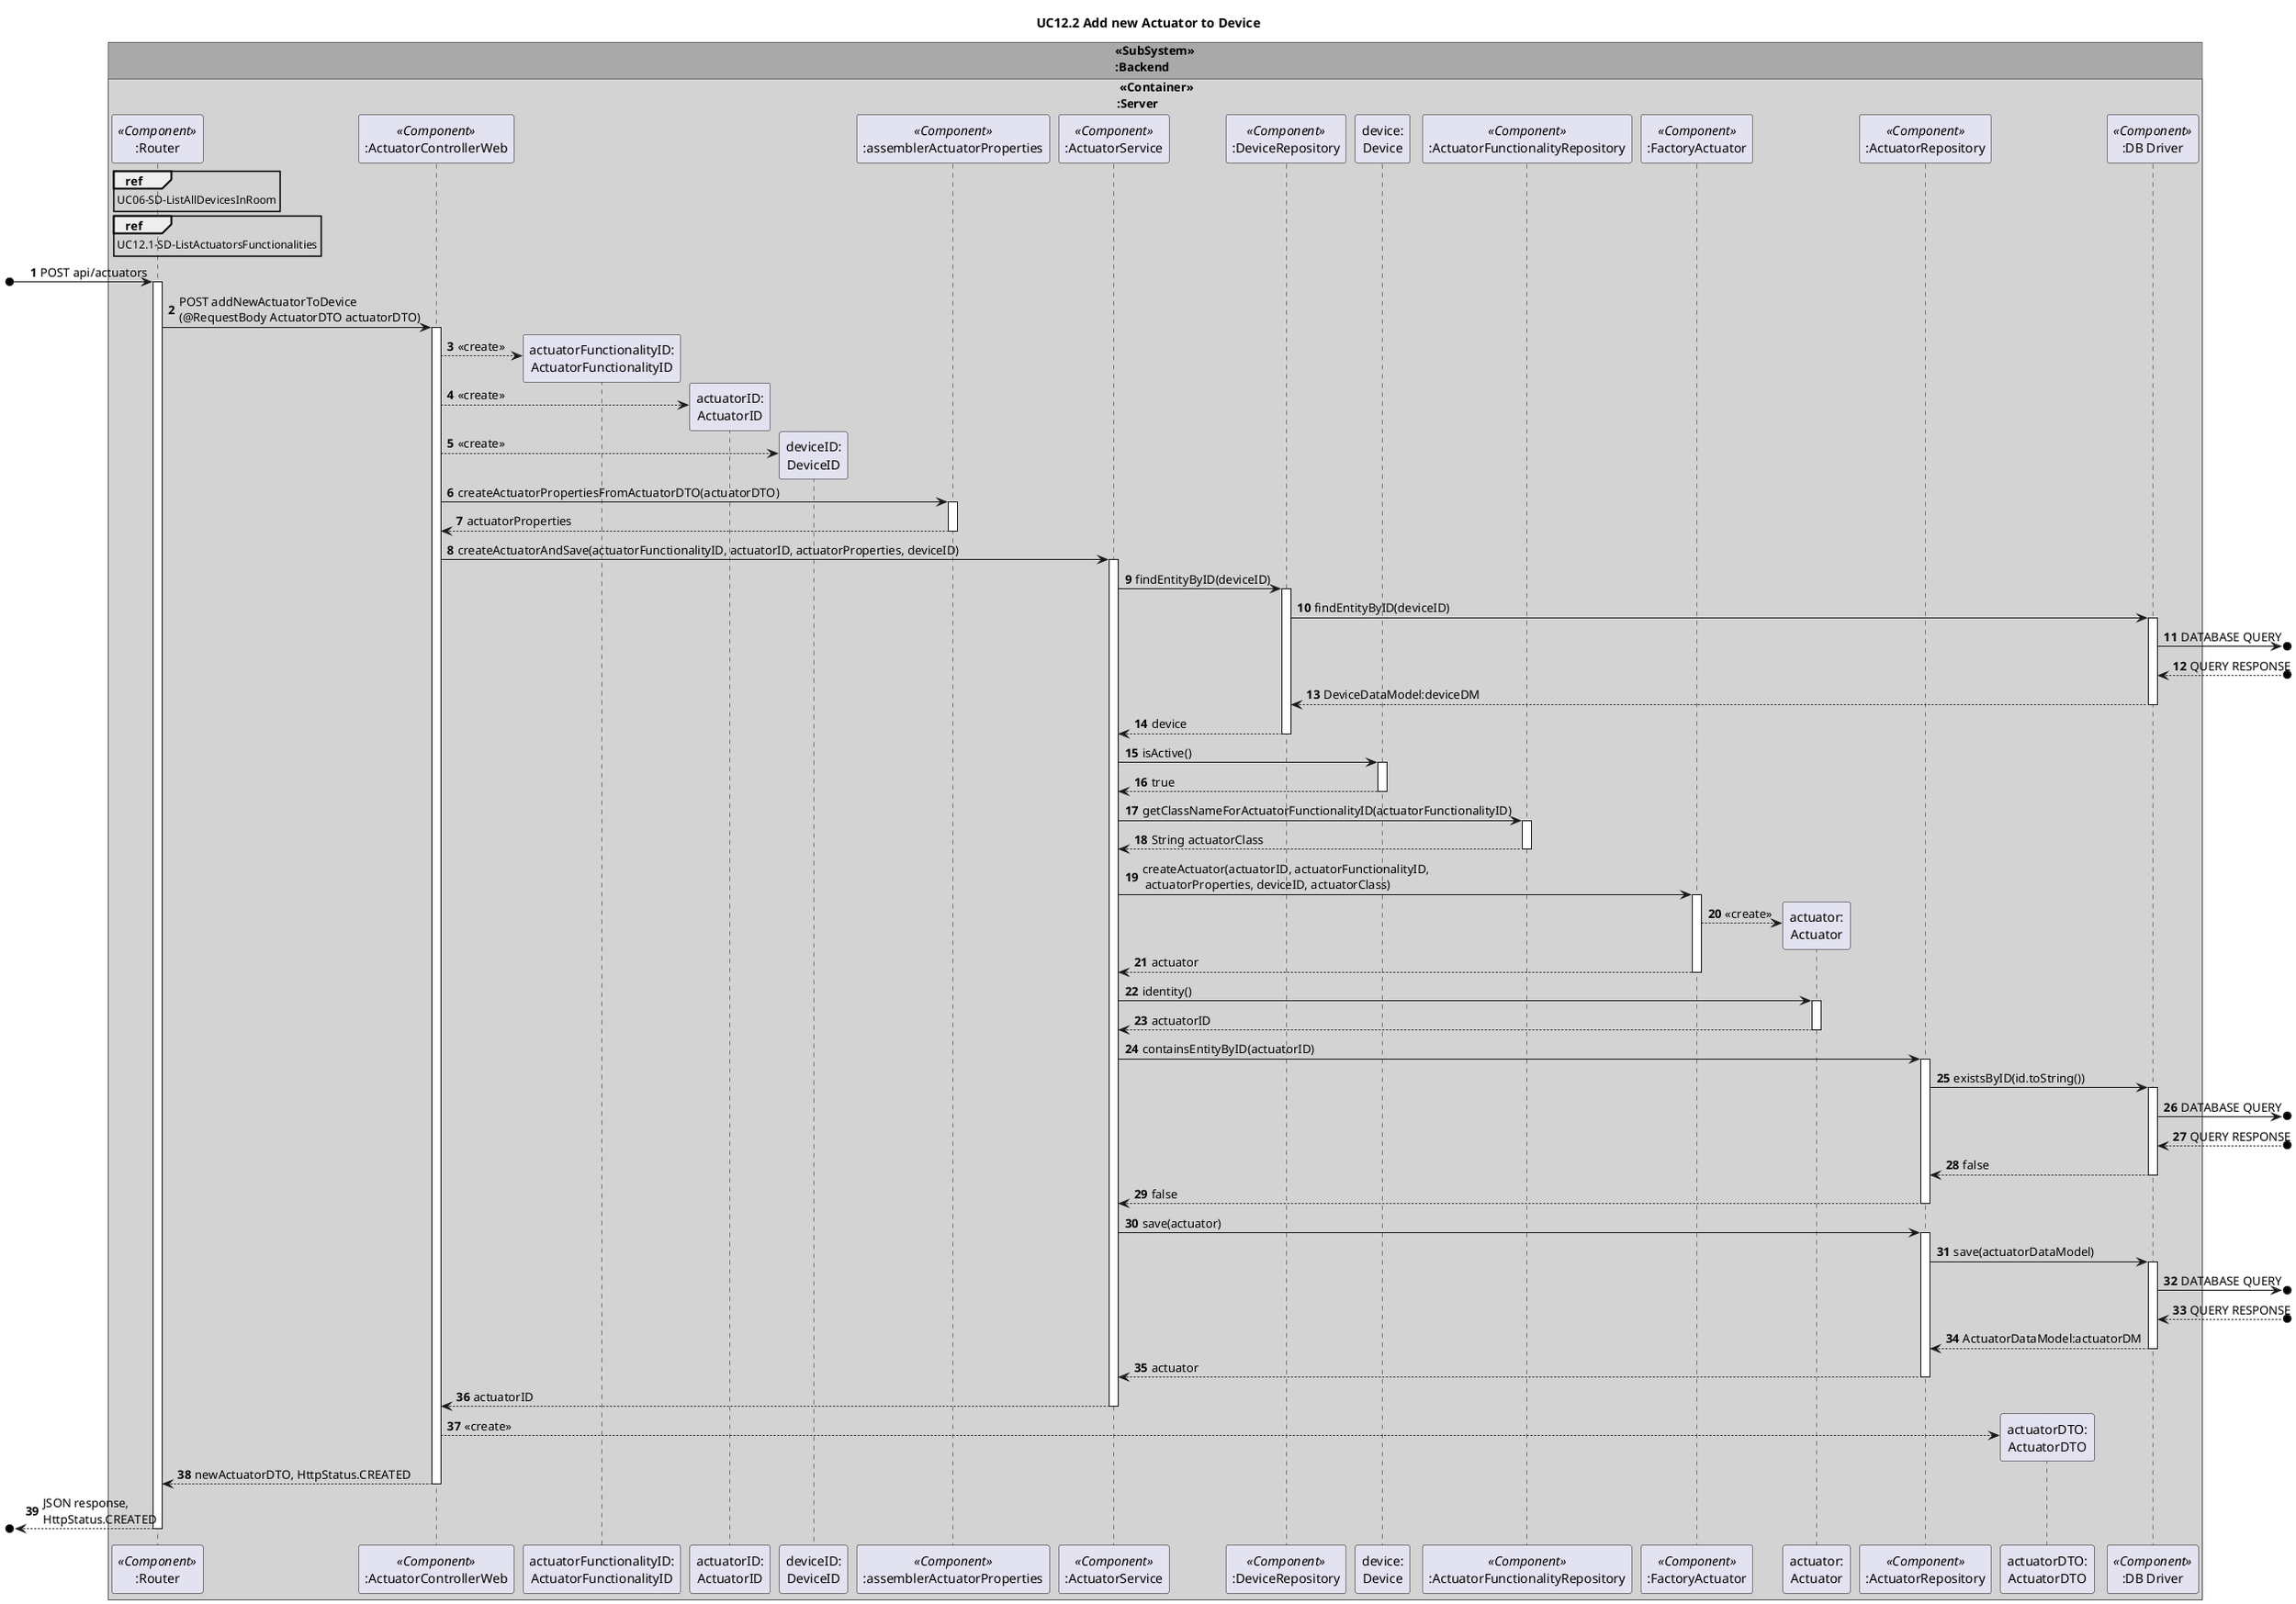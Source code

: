 @startuml

autonumber

title UC12.2 Add new Actuator to Device

!pragma teoz true

box "<<SubSystem>>\n:Backend" #DarkGrey
box " <<Container>>\n:Server" #LightGrey
participant ":Router" as Router <<Component>>
participant ":ActuatorControllerWeb" as Controller <<Component>>
participant "actuatorFunctionalityID:\nActuatorFunctionalityID" as FunctionalityID
participant "actuatorID:\nActuatorID" as ActuatorID
participant "deviceID:\nDeviceID" as DeviceID
participant ":assemblerActuatorProperties" as assembler <<Component>>
participant ":ActuatorService" as ActuatorService <<Component>>
participant ":DeviceRepository" as DeviceRepository <<Component>>
participant "device:\nDevice" as Device
participant ":ActuatorFunctionalityRepository" as ActuatorFunctionalityRepo <<Component>>
participant ":FactoryActuator" as Factory <<Component>>
participant "actuator:\nActuator" as Actuator
participant ":ActuatorRepository" as ActuatorRepo <<Component>>
participant "actuatorDTO:\nActuatorDTO" as actuatorDTO
participant ":DB Driver" as db <<Component>>
end box

'SECTION FOR GETTING THE LIST OF ROOMS IN A HOUSE AND DEVICES IN A ROOM
ref over Router
UC06-SD-ListAllDevicesInRoom
end ref
'END SECTION

'SECTION FOR RETRIEVING AND EXTERNALIZING LIST OF FUNCTIONALITIES
ref over Router
UC12.1-SD-ListActuatorsFunctionalities
end ref
'END SECTION

'SECTION FOR CREATING A ACTUATOR
[o-> Router: POST api/actuators
activate Router

Router -> Controller: POST addNewActuatorToDevice \n(@RequestBody ActuatorDTO actuatorDTO)
activate Controller

Controller --> FunctionalityID**: <<create>>
Controller --> ActuatorID**: <<create>>
Controller --> DeviceID**: <<create>>

Controller -> assembler: createActuatorPropertiesFromActuatorDTO(actuatorDTO)
activate assembler
assembler --> Controller: actuatorProperties
deactivate assembler

Controller -> ActuatorService: createActuatorAndSave(actuatorFunctionalityID, actuatorID, actuatorProperties, deviceID)
activate ActuatorService
ActuatorService -> DeviceRepository: findEntityByID(deviceID)
activate DeviceRepository
DeviceRepository -> db: findEntityByID(deviceID)
activate db
db ->o]: DATABASE QUERY
db <--o]: QUERY RESPONSE
db --> DeviceRepository: DeviceDataModel:deviceDM
deactivate db

DeviceRepository --> ActuatorService: device
deactivate DeviceRepository

ActuatorService -> Device: isActive()
activate Device
Device --> ActuatorService: true
deactivate Device

ActuatorService -> ActuatorFunctionalityRepo: getClassNameForActuatorFunctionalityID(actuatorFunctionalityID)
activate ActuatorFunctionalityRepo

ActuatorFunctionalityRepo --> ActuatorService: String actuatorClass
deactivate ActuatorFunctionalityRepo

ActuatorService -> Factory: createActuator(actuatorID, actuatorFunctionalityID,\n actuatorProperties, deviceID, actuatorClass)
activate Factory
Factory --> Actuator**: <<create>>
Factory --> ActuatorService: actuator
deactivate Factory
'END SECTION

'SECTION FOR SAVING ACTUATOR IN REPOSITORY
ActuatorService -> Actuator: identity()
activate Actuator
Actuator --> ActuatorService: actuatorID
deactivate Actuator
ActuatorService -> ActuatorRepo: containsEntityByID(actuatorID)
activate ActuatorRepo

ActuatorRepo -> db: existsByID(id.toString())
activate db
db ->o]: DATABASE QUERY
db <--o]: QUERY RESPONSE
db --> ActuatorRepo: false
deactivate db

ActuatorRepo --> ActuatorService: false
deactivate ActuatorRepo

ActuatorService -> ActuatorRepo: save(actuator)
activate ActuatorRepo

ActuatorRepo -> db: save(actuatorDataModel)
activate db
db ->o]: DATABASE QUERY
db <--o]: QUERY RESPONSE
db --> ActuatorRepo: ActuatorDataModel:actuatorDM
deactivate db

ActuatorRepo --> ActuatorService: actuator
deactivate ActuatorRepo

ActuatorService --> Controller: actuatorID
deactivate ActuatorService

Controller --> actuatorDTO**: <<create>>
Router <-- Controller: newActuatorDTO, HttpStatus.CREATED
deactivate Controller

[o<-- Router: JSON response, \nHttpStatus.CREATED
deactivate Router
'END SECTION

@enduml